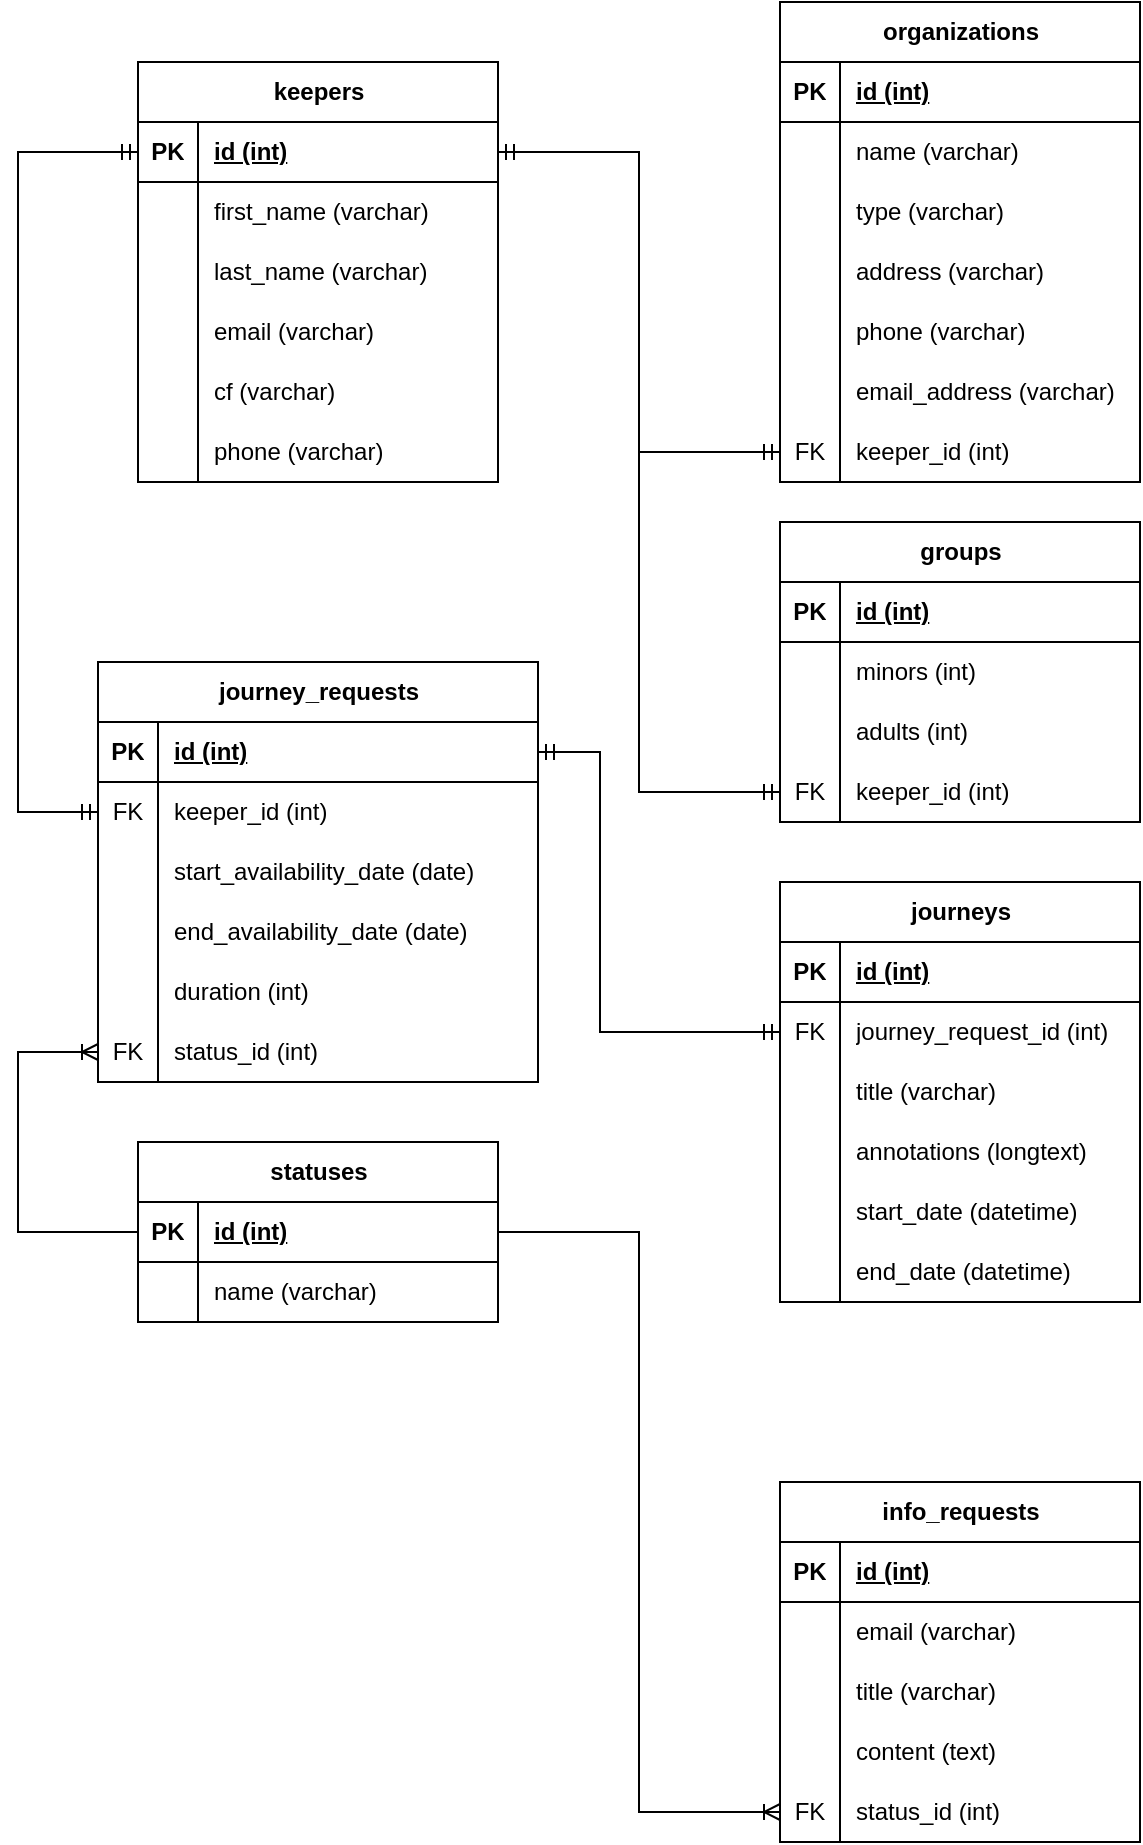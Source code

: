 <mxfile version="24.9.1">
  <diagram name="Pagina-1" id="anJQ42ZTelaU0ZIVq22s">
    <mxGraphModel dx="1227" dy="628" grid="1" gridSize="10" guides="1" tooltips="1" connect="1" arrows="1" fold="1" page="1" pageScale="1" pageWidth="827" pageHeight="1169" math="0" shadow="0">
      <root>
        <mxCell id="0" />
        <mxCell id="1" parent="0" />
        <mxCell id="iCZXyA4cPa9T4erVwsBg-4" value="journeys" style="shape=table;startSize=30;container=1;collapsible=1;childLayout=tableLayout;fixedRows=1;rowLines=0;fontStyle=1;align=center;resizeLast=1;html=1;" parent="1" vertex="1">
          <mxGeometry x="550" y="450" width="180" height="210" as="geometry" />
        </mxCell>
        <mxCell id="iCZXyA4cPa9T4erVwsBg-5" value="" style="shape=tableRow;horizontal=0;startSize=0;swimlaneHead=0;swimlaneBody=0;fillColor=none;collapsible=0;dropTarget=0;points=[[0,0.5],[1,0.5]];portConstraint=eastwest;top=0;left=0;right=0;bottom=1;" parent="iCZXyA4cPa9T4erVwsBg-4" vertex="1">
          <mxGeometry y="30" width="180" height="30" as="geometry" />
        </mxCell>
        <mxCell id="iCZXyA4cPa9T4erVwsBg-6" value="PK" style="shape=partialRectangle;connectable=0;fillColor=none;top=0;left=0;bottom=0;right=0;fontStyle=1;overflow=hidden;whiteSpace=wrap;html=1;" parent="iCZXyA4cPa9T4erVwsBg-5" vertex="1">
          <mxGeometry width="30" height="30" as="geometry">
            <mxRectangle width="30" height="30" as="alternateBounds" />
          </mxGeometry>
        </mxCell>
        <mxCell id="iCZXyA4cPa9T4erVwsBg-7" value="id (int)" style="shape=partialRectangle;connectable=0;fillColor=none;top=0;left=0;bottom=0;right=0;align=left;spacingLeft=6;fontStyle=5;overflow=hidden;whiteSpace=wrap;html=1;" parent="iCZXyA4cPa9T4erVwsBg-5" vertex="1">
          <mxGeometry x="30" width="150" height="30" as="geometry">
            <mxRectangle width="150" height="30" as="alternateBounds" />
          </mxGeometry>
        </mxCell>
        <mxCell id="iCZXyA4cPa9T4erVwsBg-110" style="shape=tableRow;horizontal=0;startSize=0;swimlaneHead=0;swimlaneBody=0;fillColor=none;collapsible=0;dropTarget=0;points=[[0,0.5],[1,0.5]];portConstraint=eastwest;top=0;left=0;right=0;bottom=0;" parent="iCZXyA4cPa9T4erVwsBg-4" vertex="1">
          <mxGeometry y="60" width="180" height="30" as="geometry" />
        </mxCell>
        <mxCell id="iCZXyA4cPa9T4erVwsBg-111" value="FK" style="shape=partialRectangle;connectable=0;fillColor=none;top=0;left=0;bottom=0;right=0;editable=1;overflow=hidden;whiteSpace=wrap;html=1;" parent="iCZXyA4cPa9T4erVwsBg-110" vertex="1">
          <mxGeometry width="30" height="30" as="geometry">
            <mxRectangle width="30" height="30" as="alternateBounds" />
          </mxGeometry>
        </mxCell>
        <mxCell id="iCZXyA4cPa9T4erVwsBg-112" value="journey_request_id (int)" style="shape=partialRectangle;connectable=0;fillColor=none;top=0;left=0;bottom=0;right=0;align=left;spacingLeft=6;overflow=hidden;whiteSpace=wrap;html=1;" parent="iCZXyA4cPa9T4erVwsBg-110" vertex="1">
          <mxGeometry x="30" width="150" height="30" as="geometry">
            <mxRectangle width="150" height="30" as="alternateBounds" />
          </mxGeometry>
        </mxCell>
        <mxCell id="iCZXyA4cPa9T4erVwsBg-11" value="" style="shape=tableRow;horizontal=0;startSize=0;swimlaneHead=0;swimlaneBody=0;fillColor=none;collapsible=0;dropTarget=0;points=[[0,0.5],[1,0.5]];portConstraint=eastwest;top=0;left=0;right=0;bottom=0;" parent="iCZXyA4cPa9T4erVwsBg-4" vertex="1">
          <mxGeometry y="90" width="180" height="30" as="geometry" />
        </mxCell>
        <mxCell id="iCZXyA4cPa9T4erVwsBg-12" value="" style="shape=partialRectangle;connectable=0;fillColor=none;top=0;left=0;bottom=0;right=0;editable=1;overflow=hidden;whiteSpace=wrap;html=1;" parent="iCZXyA4cPa9T4erVwsBg-11" vertex="1">
          <mxGeometry width="30" height="30" as="geometry">
            <mxRectangle width="30" height="30" as="alternateBounds" />
          </mxGeometry>
        </mxCell>
        <mxCell id="iCZXyA4cPa9T4erVwsBg-13" value="title (varchar)" style="shape=partialRectangle;connectable=0;fillColor=none;top=0;left=0;bottom=0;right=0;align=left;spacingLeft=6;overflow=hidden;whiteSpace=wrap;html=1;" parent="iCZXyA4cPa9T4erVwsBg-11" vertex="1">
          <mxGeometry x="30" width="150" height="30" as="geometry">
            <mxRectangle width="150" height="30" as="alternateBounds" />
          </mxGeometry>
        </mxCell>
        <mxCell id="iCZXyA4cPa9T4erVwsBg-14" value="" style="shape=tableRow;horizontal=0;startSize=0;swimlaneHead=0;swimlaneBody=0;fillColor=none;collapsible=0;dropTarget=0;points=[[0,0.5],[1,0.5]];portConstraint=eastwest;top=0;left=0;right=0;bottom=0;" parent="iCZXyA4cPa9T4erVwsBg-4" vertex="1">
          <mxGeometry y="120" width="180" height="30" as="geometry" />
        </mxCell>
        <mxCell id="iCZXyA4cPa9T4erVwsBg-15" value="" style="shape=partialRectangle;connectable=0;fillColor=none;top=0;left=0;bottom=0;right=0;editable=1;overflow=hidden;whiteSpace=wrap;html=1;" parent="iCZXyA4cPa9T4erVwsBg-14" vertex="1">
          <mxGeometry width="30" height="30" as="geometry">
            <mxRectangle width="30" height="30" as="alternateBounds" />
          </mxGeometry>
        </mxCell>
        <mxCell id="iCZXyA4cPa9T4erVwsBg-16" value="annotations (longtext)" style="shape=partialRectangle;connectable=0;fillColor=none;top=0;left=0;bottom=0;right=0;align=left;spacingLeft=6;overflow=hidden;whiteSpace=wrap;html=1;" parent="iCZXyA4cPa9T4erVwsBg-14" vertex="1">
          <mxGeometry x="30" width="150" height="30" as="geometry">
            <mxRectangle width="150" height="30" as="alternateBounds" />
          </mxGeometry>
        </mxCell>
        <mxCell id="iCZXyA4cPa9T4erVwsBg-63" style="shape=tableRow;horizontal=0;startSize=0;swimlaneHead=0;swimlaneBody=0;fillColor=none;collapsible=0;dropTarget=0;points=[[0,0.5],[1,0.5]];portConstraint=eastwest;top=0;left=0;right=0;bottom=0;" parent="iCZXyA4cPa9T4erVwsBg-4" vertex="1">
          <mxGeometry y="150" width="180" height="30" as="geometry" />
        </mxCell>
        <mxCell id="iCZXyA4cPa9T4erVwsBg-64" style="shape=partialRectangle;connectable=0;fillColor=none;top=0;left=0;bottom=0;right=0;editable=1;overflow=hidden;whiteSpace=wrap;html=1;" parent="iCZXyA4cPa9T4erVwsBg-63" vertex="1">
          <mxGeometry width="30" height="30" as="geometry">
            <mxRectangle width="30" height="30" as="alternateBounds" />
          </mxGeometry>
        </mxCell>
        <mxCell id="iCZXyA4cPa9T4erVwsBg-65" value="start_date (datetime)" style="shape=partialRectangle;connectable=0;fillColor=none;top=0;left=0;bottom=0;right=0;align=left;spacingLeft=6;overflow=hidden;whiteSpace=wrap;html=1;" parent="iCZXyA4cPa9T4erVwsBg-63" vertex="1">
          <mxGeometry x="30" width="150" height="30" as="geometry">
            <mxRectangle width="150" height="30" as="alternateBounds" />
          </mxGeometry>
        </mxCell>
        <mxCell id="iCZXyA4cPa9T4erVwsBg-66" style="shape=tableRow;horizontal=0;startSize=0;swimlaneHead=0;swimlaneBody=0;fillColor=none;collapsible=0;dropTarget=0;points=[[0,0.5],[1,0.5]];portConstraint=eastwest;top=0;left=0;right=0;bottom=0;" parent="iCZXyA4cPa9T4erVwsBg-4" vertex="1">
          <mxGeometry y="180" width="180" height="30" as="geometry" />
        </mxCell>
        <mxCell id="iCZXyA4cPa9T4erVwsBg-67" style="shape=partialRectangle;connectable=0;fillColor=none;top=0;left=0;bottom=0;right=0;editable=1;overflow=hidden;whiteSpace=wrap;html=1;" parent="iCZXyA4cPa9T4erVwsBg-66" vertex="1">
          <mxGeometry width="30" height="30" as="geometry">
            <mxRectangle width="30" height="30" as="alternateBounds" />
          </mxGeometry>
        </mxCell>
        <mxCell id="iCZXyA4cPa9T4erVwsBg-68" value="end_date (datetime)" style="shape=partialRectangle;connectable=0;fillColor=none;top=0;left=0;bottom=0;right=0;align=left;spacingLeft=6;overflow=hidden;whiteSpace=wrap;html=1;" parent="iCZXyA4cPa9T4erVwsBg-66" vertex="1">
          <mxGeometry x="30" width="150" height="30" as="geometry">
            <mxRectangle width="150" height="30" as="alternateBounds" />
          </mxGeometry>
        </mxCell>
        <mxCell id="iCZXyA4cPa9T4erVwsBg-30" value="organizations" style="shape=table;startSize=30;container=1;collapsible=1;childLayout=tableLayout;fixedRows=1;rowLines=0;fontStyle=1;align=center;resizeLast=1;html=1;" parent="1" vertex="1">
          <mxGeometry x="550" y="10" width="180" height="240" as="geometry" />
        </mxCell>
        <mxCell id="iCZXyA4cPa9T4erVwsBg-31" value="" style="shape=tableRow;horizontal=0;startSize=0;swimlaneHead=0;swimlaneBody=0;fillColor=none;collapsible=0;dropTarget=0;points=[[0,0.5],[1,0.5]];portConstraint=eastwest;top=0;left=0;right=0;bottom=1;" parent="iCZXyA4cPa9T4erVwsBg-30" vertex="1">
          <mxGeometry y="30" width="180" height="30" as="geometry" />
        </mxCell>
        <mxCell id="iCZXyA4cPa9T4erVwsBg-32" value="PK" style="shape=partialRectangle;connectable=0;fillColor=none;top=0;left=0;bottom=0;right=0;fontStyle=1;overflow=hidden;whiteSpace=wrap;html=1;" parent="iCZXyA4cPa9T4erVwsBg-31" vertex="1">
          <mxGeometry width="30" height="30" as="geometry">
            <mxRectangle width="30" height="30" as="alternateBounds" />
          </mxGeometry>
        </mxCell>
        <mxCell id="iCZXyA4cPa9T4erVwsBg-33" value="id (int)" style="shape=partialRectangle;connectable=0;fillColor=none;top=0;left=0;bottom=0;right=0;align=left;spacingLeft=6;fontStyle=5;overflow=hidden;whiteSpace=wrap;html=1;" parent="iCZXyA4cPa9T4erVwsBg-31" vertex="1">
          <mxGeometry x="30" width="150" height="30" as="geometry">
            <mxRectangle width="150" height="30" as="alternateBounds" />
          </mxGeometry>
        </mxCell>
        <mxCell id="iCZXyA4cPa9T4erVwsBg-34" value="" style="shape=tableRow;horizontal=0;startSize=0;swimlaneHead=0;swimlaneBody=0;fillColor=none;collapsible=0;dropTarget=0;points=[[0,0.5],[1,0.5]];portConstraint=eastwest;top=0;left=0;right=0;bottom=0;" parent="iCZXyA4cPa9T4erVwsBg-30" vertex="1">
          <mxGeometry y="60" width="180" height="30" as="geometry" />
        </mxCell>
        <mxCell id="iCZXyA4cPa9T4erVwsBg-35" value="" style="shape=partialRectangle;connectable=0;fillColor=none;top=0;left=0;bottom=0;right=0;editable=1;overflow=hidden;whiteSpace=wrap;html=1;" parent="iCZXyA4cPa9T4erVwsBg-34" vertex="1">
          <mxGeometry width="30" height="30" as="geometry">
            <mxRectangle width="30" height="30" as="alternateBounds" />
          </mxGeometry>
        </mxCell>
        <mxCell id="iCZXyA4cPa9T4erVwsBg-36" value="name (varchar)" style="shape=partialRectangle;connectable=0;fillColor=none;top=0;left=0;bottom=0;right=0;align=left;spacingLeft=6;overflow=hidden;whiteSpace=wrap;html=1;" parent="iCZXyA4cPa9T4erVwsBg-34" vertex="1">
          <mxGeometry x="30" width="150" height="30" as="geometry">
            <mxRectangle width="150" height="30" as="alternateBounds" />
          </mxGeometry>
        </mxCell>
        <mxCell id="iCZXyA4cPa9T4erVwsBg-37" value="" style="shape=tableRow;horizontal=0;startSize=0;swimlaneHead=0;swimlaneBody=0;fillColor=none;collapsible=0;dropTarget=0;points=[[0,0.5],[1,0.5]];portConstraint=eastwest;top=0;left=0;right=0;bottom=0;" parent="iCZXyA4cPa9T4erVwsBg-30" vertex="1">
          <mxGeometry y="90" width="180" height="30" as="geometry" />
        </mxCell>
        <mxCell id="iCZXyA4cPa9T4erVwsBg-38" value="" style="shape=partialRectangle;connectable=0;fillColor=none;top=0;left=0;bottom=0;right=0;editable=1;overflow=hidden;whiteSpace=wrap;html=1;" parent="iCZXyA4cPa9T4erVwsBg-37" vertex="1">
          <mxGeometry width="30" height="30" as="geometry">
            <mxRectangle width="30" height="30" as="alternateBounds" />
          </mxGeometry>
        </mxCell>
        <mxCell id="iCZXyA4cPa9T4erVwsBg-39" value="type (varchar)" style="shape=partialRectangle;connectable=0;fillColor=none;top=0;left=0;bottom=0;right=0;align=left;spacingLeft=6;overflow=hidden;whiteSpace=wrap;html=1;" parent="iCZXyA4cPa9T4erVwsBg-37" vertex="1">
          <mxGeometry x="30" width="150" height="30" as="geometry">
            <mxRectangle width="150" height="30" as="alternateBounds" />
          </mxGeometry>
        </mxCell>
        <mxCell id="iCZXyA4cPa9T4erVwsBg-40" value="" style="shape=tableRow;horizontal=0;startSize=0;swimlaneHead=0;swimlaneBody=0;fillColor=none;collapsible=0;dropTarget=0;points=[[0,0.5],[1,0.5]];portConstraint=eastwest;top=0;left=0;right=0;bottom=0;" parent="iCZXyA4cPa9T4erVwsBg-30" vertex="1">
          <mxGeometry y="120" width="180" height="30" as="geometry" />
        </mxCell>
        <mxCell id="iCZXyA4cPa9T4erVwsBg-41" value="" style="shape=partialRectangle;connectable=0;fillColor=none;top=0;left=0;bottom=0;right=0;editable=1;overflow=hidden;whiteSpace=wrap;html=1;" parent="iCZXyA4cPa9T4erVwsBg-40" vertex="1">
          <mxGeometry width="30" height="30" as="geometry">
            <mxRectangle width="30" height="30" as="alternateBounds" />
          </mxGeometry>
        </mxCell>
        <mxCell id="iCZXyA4cPa9T4erVwsBg-42" value="address (varchar)" style="shape=partialRectangle;connectable=0;fillColor=none;top=0;left=0;bottom=0;right=0;align=left;spacingLeft=6;overflow=hidden;whiteSpace=wrap;html=1;" parent="iCZXyA4cPa9T4erVwsBg-40" vertex="1">
          <mxGeometry x="30" width="150" height="30" as="geometry">
            <mxRectangle width="150" height="30" as="alternateBounds" />
          </mxGeometry>
        </mxCell>
        <mxCell id="iCZXyA4cPa9T4erVwsBg-72" style="shape=tableRow;horizontal=0;startSize=0;swimlaneHead=0;swimlaneBody=0;fillColor=none;collapsible=0;dropTarget=0;points=[[0,0.5],[1,0.5]];portConstraint=eastwest;top=0;left=0;right=0;bottom=0;" parent="iCZXyA4cPa9T4erVwsBg-30" vertex="1">
          <mxGeometry y="150" width="180" height="30" as="geometry" />
        </mxCell>
        <mxCell id="iCZXyA4cPa9T4erVwsBg-73" style="shape=partialRectangle;connectable=0;fillColor=none;top=0;left=0;bottom=0;right=0;editable=1;overflow=hidden;whiteSpace=wrap;html=1;" parent="iCZXyA4cPa9T4erVwsBg-72" vertex="1">
          <mxGeometry width="30" height="30" as="geometry">
            <mxRectangle width="30" height="30" as="alternateBounds" />
          </mxGeometry>
        </mxCell>
        <mxCell id="iCZXyA4cPa9T4erVwsBg-74" value="phone (varchar)" style="shape=partialRectangle;connectable=0;fillColor=none;top=0;left=0;bottom=0;right=0;align=left;spacingLeft=6;overflow=hidden;whiteSpace=wrap;html=1;" parent="iCZXyA4cPa9T4erVwsBg-72" vertex="1">
          <mxGeometry x="30" width="150" height="30" as="geometry">
            <mxRectangle width="150" height="30" as="alternateBounds" />
          </mxGeometry>
        </mxCell>
        <mxCell id="iCZXyA4cPa9T4erVwsBg-75" style="shape=tableRow;horizontal=0;startSize=0;swimlaneHead=0;swimlaneBody=0;fillColor=none;collapsible=0;dropTarget=0;points=[[0,0.5],[1,0.5]];portConstraint=eastwest;top=0;left=0;right=0;bottom=0;" parent="iCZXyA4cPa9T4erVwsBg-30" vertex="1">
          <mxGeometry y="180" width="180" height="30" as="geometry" />
        </mxCell>
        <mxCell id="iCZXyA4cPa9T4erVwsBg-76" style="shape=partialRectangle;connectable=0;fillColor=none;top=0;left=0;bottom=0;right=0;editable=1;overflow=hidden;whiteSpace=wrap;html=1;" parent="iCZXyA4cPa9T4erVwsBg-75" vertex="1">
          <mxGeometry width="30" height="30" as="geometry">
            <mxRectangle width="30" height="30" as="alternateBounds" />
          </mxGeometry>
        </mxCell>
        <mxCell id="iCZXyA4cPa9T4erVwsBg-77" value="email_address (varchar)" style="shape=partialRectangle;connectable=0;fillColor=none;top=0;left=0;bottom=0;right=0;align=left;spacingLeft=6;overflow=hidden;whiteSpace=wrap;html=1;" parent="iCZXyA4cPa9T4erVwsBg-75" vertex="1">
          <mxGeometry x="30" width="150" height="30" as="geometry">
            <mxRectangle width="150" height="30" as="alternateBounds" />
          </mxGeometry>
        </mxCell>
        <mxCell id="ffUjf6gdVaWRg11t34HR-8" style="shape=tableRow;horizontal=0;startSize=0;swimlaneHead=0;swimlaneBody=0;fillColor=none;collapsible=0;dropTarget=0;points=[[0,0.5],[1,0.5]];portConstraint=eastwest;top=0;left=0;right=0;bottom=0;" parent="iCZXyA4cPa9T4erVwsBg-30" vertex="1">
          <mxGeometry y="210" width="180" height="30" as="geometry" />
        </mxCell>
        <mxCell id="ffUjf6gdVaWRg11t34HR-9" value="FK" style="shape=partialRectangle;connectable=0;fillColor=none;top=0;left=0;bottom=0;right=0;editable=1;overflow=hidden;whiteSpace=wrap;html=1;" parent="ffUjf6gdVaWRg11t34HR-8" vertex="1">
          <mxGeometry width="30" height="30" as="geometry">
            <mxRectangle width="30" height="30" as="alternateBounds" />
          </mxGeometry>
        </mxCell>
        <mxCell id="ffUjf6gdVaWRg11t34HR-10" value="keeper_id (int)" style="shape=partialRectangle;connectable=0;fillColor=none;top=0;left=0;bottom=0;right=0;align=left;spacingLeft=6;overflow=hidden;whiteSpace=wrap;html=1;" parent="ffUjf6gdVaWRg11t34HR-8" vertex="1">
          <mxGeometry x="30" width="150" height="30" as="geometry">
            <mxRectangle width="150" height="30" as="alternateBounds" />
          </mxGeometry>
        </mxCell>
        <mxCell id="iCZXyA4cPa9T4erVwsBg-43" value="info_requests" style="shape=table;startSize=30;container=1;collapsible=1;childLayout=tableLayout;fixedRows=1;rowLines=0;fontStyle=1;align=center;resizeLast=1;html=1;" parent="1" vertex="1">
          <mxGeometry x="550" y="750" width="180" height="180" as="geometry" />
        </mxCell>
        <mxCell id="iCZXyA4cPa9T4erVwsBg-44" value="" style="shape=tableRow;horizontal=0;startSize=0;swimlaneHead=0;swimlaneBody=0;fillColor=none;collapsible=0;dropTarget=0;points=[[0,0.5],[1,0.5]];portConstraint=eastwest;top=0;left=0;right=0;bottom=1;" parent="iCZXyA4cPa9T4erVwsBg-43" vertex="1">
          <mxGeometry y="30" width="180" height="30" as="geometry" />
        </mxCell>
        <mxCell id="iCZXyA4cPa9T4erVwsBg-45" value="PK" style="shape=partialRectangle;connectable=0;fillColor=none;top=0;left=0;bottom=0;right=0;fontStyle=1;overflow=hidden;whiteSpace=wrap;html=1;" parent="iCZXyA4cPa9T4erVwsBg-44" vertex="1">
          <mxGeometry width="30" height="30" as="geometry">
            <mxRectangle width="30" height="30" as="alternateBounds" />
          </mxGeometry>
        </mxCell>
        <mxCell id="iCZXyA4cPa9T4erVwsBg-46" value="id (int)" style="shape=partialRectangle;connectable=0;fillColor=none;top=0;left=0;bottom=0;right=0;align=left;spacingLeft=6;fontStyle=5;overflow=hidden;whiteSpace=wrap;html=1;" parent="iCZXyA4cPa9T4erVwsBg-44" vertex="1">
          <mxGeometry x="30" width="150" height="30" as="geometry">
            <mxRectangle width="150" height="30" as="alternateBounds" />
          </mxGeometry>
        </mxCell>
        <mxCell id="oNOsJn4zuEQ6N86Thhve-1" style="shape=tableRow;horizontal=0;startSize=0;swimlaneHead=0;swimlaneBody=0;fillColor=none;collapsible=0;dropTarget=0;points=[[0,0.5],[1,0.5]];portConstraint=eastwest;top=0;left=0;right=0;bottom=0;" parent="iCZXyA4cPa9T4erVwsBg-43" vertex="1">
          <mxGeometry y="60" width="180" height="30" as="geometry" />
        </mxCell>
        <mxCell id="oNOsJn4zuEQ6N86Thhve-2" style="shape=partialRectangle;connectable=0;fillColor=none;top=0;left=0;bottom=0;right=0;editable=1;overflow=hidden;whiteSpace=wrap;html=1;" parent="oNOsJn4zuEQ6N86Thhve-1" vertex="1">
          <mxGeometry width="30" height="30" as="geometry">
            <mxRectangle width="30" height="30" as="alternateBounds" />
          </mxGeometry>
        </mxCell>
        <mxCell id="oNOsJn4zuEQ6N86Thhve-3" value="email (varchar)" style="shape=partialRectangle;connectable=0;fillColor=none;top=0;left=0;bottom=0;right=0;align=left;spacingLeft=6;overflow=hidden;whiteSpace=wrap;html=1;" parent="oNOsJn4zuEQ6N86Thhve-1" vertex="1">
          <mxGeometry x="30" width="150" height="30" as="geometry">
            <mxRectangle width="150" height="30" as="alternateBounds" />
          </mxGeometry>
        </mxCell>
        <mxCell id="iCZXyA4cPa9T4erVwsBg-50" value="" style="shape=tableRow;horizontal=0;startSize=0;swimlaneHead=0;swimlaneBody=0;fillColor=none;collapsible=0;dropTarget=0;points=[[0,0.5],[1,0.5]];portConstraint=eastwest;top=0;left=0;right=0;bottom=0;" parent="iCZXyA4cPa9T4erVwsBg-43" vertex="1">
          <mxGeometry y="90" width="180" height="30" as="geometry" />
        </mxCell>
        <mxCell id="iCZXyA4cPa9T4erVwsBg-51" value="" style="shape=partialRectangle;connectable=0;fillColor=none;top=0;left=0;bottom=0;right=0;editable=1;overflow=hidden;whiteSpace=wrap;html=1;" parent="iCZXyA4cPa9T4erVwsBg-50" vertex="1">
          <mxGeometry width="30" height="30" as="geometry">
            <mxRectangle width="30" height="30" as="alternateBounds" />
          </mxGeometry>
        </mxCell>
        <mxCell id="iCZXyA4cPa9T4erVwsBg-52" value="title (varchar)" style="shape=partialRectangle;connectable=0;fillColor=none;top=0;left=0;bottom=0;right=0;align=left;spacingLeft=6;overflow=hidden;whiteSpace=wrap;html=1;" parent="iCZXyA4cPa9T4erVwsBg-50" vertex="1">
          <mxGeometry x="30" width="150" height="30" as="geometry">
            <mxRectangle width="150" height="30" as="alternateBounds" />
          </mxGeometry>
        </mxCell>
        <mxCell id="iCZXyA4cPa9T4erVwsBg-53" value="" style="shape=tableRow;horizontal=0;startSize=0;swimlaneHead=0;swimlaneBody=0;fillColor=none;collapsible=0;dropTarget=0;points=[[0,0.5],[1,0.5]];portConstraint=eastwest;top=0;left=0;right=0;bottom=0;" parent="iCZXyA4cPa9T4erVwsBg-43" vertex="1">
          <mxGeometry y="120" width="180" height="30" as="geometry" />
        </mxCell>
        <mxCell id="iCZXyA4cPa9T4erVwsBg-54" value="" style="shape=partialRectangle;connectable=0;fillColor=none;top=0;left=0;bottom=0;right=0;editable=1;overflow=hidden;whiteSpace=wrap;html=1;" parent="iCZXyA4cPa9T4erVwsBg-53" vertex="1">
          <mxGeometry width="30" height="30" as="geometry">
            <mxRectangle width="30" height="30" as="alternateBounds" />
          </mxGeometry>
        </mxCell>
        <mxCell id="iCZXyA4cPa9T4erVwsBg-55" value="content (text)" style="shape=partialRectangle;connectable=0;fillColor=none;top=0;left=0;bottom=0;right=0;align=left;spacingLeft=6;overflow=hidden;whiteSpace=wrap;html=1;" parent="iCZXyA4cPa9T4erVwsBg-53" vertex="1">
          <mxGeometry x="30" width="150" height="30" as="geometry">
            <mxRectangle width="150" height="30" as="alternateBounds" />
          </mxGeometry>
        </mxCell>
        <mxCell id="iCZXyA4cPa9T4erVwsBg-119" style="shape=tableRow;horizontal=0;startSize=0;swimlaneHead=0;swimlaneBody=0;fillColor=none;collapsible=0;dropTarget=0;points=[[0,0.5],[1,0.5]];portConstraint=eastwest;top=0;left=0;right=0;bottom=0;" parent="iCZXyA4cPa9T4erVwsBg-43" vertex="1">
          <mxGeometry y="150" width="180" height="30" as="geometry" />
        </mxCell>
        <mxCell id="iCZXyA4cPa9T4erVwsBg-120" value="FK" style="shape=partialRectangle;connectable=0;fillColor=none;top=0;left=0;bottom=0;right=0;editable=1;overflow=hidden;whiteSpace=wrap;html=1;" parent="iCZXyA4cPa9T4erVwsBg-119" vertex="1">
          <mxGeometry width="30" height="30" as="geometry">
            <mxRectangle width="30" height="30" as="alternateBounds" />
          </mxGeometry>
        </mxCell>
        <mxCell id="iCZXyA4cPa9T4erVwsBg-121" value="status_id (int)" style="shape=partialRectangle;connectable=0;fillColor=none;top=0;left=0;bottom=0;right=0;align=left;spacingLeft=6;overflow=hidden;whiteSpace=wrap;html=1;" parent="iCZXyA4cPa9T4erVwsBg-119" vertex="1">
          <mxGeometry x="30" width="150" height="30" as="geometry">
            <mxRectangle width="150" height="30" as="alternateBounds" />
          </mxGeometry>
        </mxCell>
        <mxCell id="iCZXyA4cPa9T4erVwsBg-17" value="keepers" style="shape=table;startSize=30;container=1;collapsible=1;childLayout=tableLayout;fixedRows=1;rowLines=0;fontStyle=1;align=center;resizeLast=1;html=1;" parent="1" vertex="1">
          <mxGeometry x="229" y="40" width="180" height="210" as="geometry" />
        </mxCell>
        <mxCell id="iCZXyA4cPa9T4erVwsBg-18" value="" style="shape=tableRow;horizontal=0;startSize=0;swimlaneHead=0;swimlaneBody=0;fillColor=none;collapsible=0;dropTarget=0;points=[[0,0.5],[1,0.5]];portConstraint=eastwest;top=0;left=0;right=0;bottom=1;" parent="iCZXyA4cPa9T4erVwsBg-17" vertex="1">
          <mxGeometry y="30" width="180" height="30" as="geometry" />
        </mxCell>
        <mxCell id="iCZXyA4cPa9T4erVwsBg-19" value="PK" style="shape=partialRectangle;connectable=0;fillColor=none;top=0;left=0;bottom=0;right=0;fontStyle=1;overflow=hidden;whiteSpace=wrap;html=1;" parent="iCZXyA4cPa9T4erVwsBg-18" vertex="1">
          <mxGeometry width="30" height="30" as="geometry">
            <mxRectangle width="30" height="30" as="alternateBounds" />
          </mxGeometry>
        </mxCell>
        <mxCell id="iCZXyA4cPa9T4erVwsBg-20" value="id (int)" style="shape=partialRectangle;connectable=0;fillColor=none;top=0;left=0;bottom=0;right=0;align=left;spacingLeft=6;fontStyle=5;overflow=hidden;whiteSpace=wrap;html=1;" parent="iCZXyA4cPa9T4erVwsBg-18" vertex="1">
          <mxGeometry x="30" width="150" height="30" as="geometry">
            <mxRectangle width="150" height="30" as="alternateBounds" />
          </mxGeometry>
        </mxCell>
        <mxCell id="iCZXyA4cPa9T4erVwsBg-24" value="" style="shape=tableRow;horizontal=0;startSize=0;swimlaneHead=0;swimlaneBody=0;fillColor=none;collapsible=0;dropTarget=0;points=[[0,0.5],[1,0.5]];portConstraint=eastwest;top=0;left=0;right=0;bottom=0;" parent="iCZXyA4cPa9T4erVwsBg-17" vertex="1">
          <mxGeometry y="60" width="180" height="30" as="geometry" />
        </mxCell>
        <mxCell id="iCZXyA4cPa9T4erVwsBg-25" value="" style="shape=partialRectangle;connectable=0;fillColor=none;top=0;left=0;bottom=0;right=0;editable=1;overflow=hidden;whiteSpace=wrap;html=1;" parent="iCZXyA4cPa9T4erVwsBg-24" vertex="1">
          <mxGeometry width="30" height="30" as="geometry">
            <mxRectangle width="30" height="30" as="alternateBounds" />
          </mxGeometry>
        </mxCell>
        <mxCell id="iCZXyA4cPa9T4erVwsBg-26" value="first_name (varchar)" style="shape=partialRectangle;connectable=0;fillColor=none;top=0;left=0;bottom=0;right=0;align=left;spacingLeft=6;overflow=hidden;whiteSpace=wrap;html=1;" parent="iCZXyA4cPa9T4erVwsBg-24" vertex="1">
          <mxGeometry x="30" width="150" height="30" as="geometry">
            <mxRectangle width="150" height="30" as="alternateBounds" />
          </mxGeometry>
        </mxCell>
        <mxCell id="iCZXyA4cPa9T4erVwsBg-27" value="" style="shape=tableRow;horizontal=0;startSize=0;swimlaneHead=0;swimlaneBody=0;fillColor=none;collapsible=0;dropTarget=0;points=[[0,0.5],[1,0.5]];portConstraint=eastwest;top=0;left=0;right=0;bottom=0;" parent="iCZXyA4cPa9T4erVwsBg-17" vertex="1">
          <mxGeometry y="90" width="180" height="30" as="geometry" />
        </mxCell>
        <mxCell id="iCZXyA4cPa9T4erVwsBg-28" value="" style="shape=partialRectangle;connectable=0;fillColor=none;top=0;left=0;bottom=0;right=0;editable=1;overflow=hidden;whiteSpace=wrap;html=1;" parent="iCZXyA4cPa9T4erVwsBg-27" vertex="1">
          <mxGeometry width="30" height="30" as="geometry">
            <mxRectangle width="30" height="30" as="alternateBounds" />
          </mxGeometry>
        </mxCell>
        <mxCell id="iCZXyA4cPa9T4erVwsBg-29" value="last_name (varchar)" style="shape=partialRectangle;connectable=0;fillColor=none;top=0;left=0;bottom=0;right=0;align=left;spacingLeft=6;overflow=hidden;whiteSpace=wrap;html=1;" parent="iCZXyA4cPa9T4erVwsBg-27" vertex="1">
          <mxGeometry x="30" width="150" height="30" as="geometry">
            <mxRectangle width="150" height="30" as="alternateBounds" />
          </mxGeometry>
        </mxCell>
        <mxCell id="iCZXyA4cPa9T4erVwsBg-21" value="" style="shape=tableRow;horizontal=0;startSize=0;swimlaneHead=0;swimlaneBody=0;fillColor=none;collapsible=0;dropTarget=0;points=[[0,0.5],[1,0.5]];portConstraint=eastwest;top=0;left=0;right=0;bottom=0;" parent="iCZXyA4cPa9T4erVwsBg-17" vertex="1">
          <mxGeometry y="120" width="180" height="30" as="geometry" />
        </mxCell>
        <mxCell id="iCZXyA4cPa9T4erVwsBg-22" value="" style="shape=partialRectangle;connectable=0;fillColor=none;top=0;left=0;bottom=0;right=0;editable=1;overflow=hidden;whiteSpace=wrap;html=1;" parent="iCZXyA4cPa9T4erVwsBg-21" vertex="1">
          <mxGeometry width="30" height="30" as="geometry">
            <mxRectangle width="30" height="30" as="alternateBounds" />
          </mxGeometry>
        </mxCell>
        <mxCell id="iCZXyA4cPa9T4erVwsBg-23" value="email (varchar)" style="shape=partialRectangle;connectable=0;fillColor=none;top=0;left=0;bottom=0;right=0;align=left;spacingLeft=6;overflow=hidden;whiteSpace=wrap;html=1;" parent="iCZXyA4cPa9T4erVwsBg-21" vertex="1">
          <mxGeometry x="30" width="150" height="30" as="geometry">
            <mxRectangle width="150" height="30" as="alternateBounds" />
          </mxGeometry>
        </mxCell>
        <mxCell id="iCZXyA4cPa9T4erVwsBg-59" style="shape=tableRow;horizontal=0;startSize=0;swimlaneHead=0;swimlaneBody=0;fillColor=none;collapsible=0;dropTarget=0;points=[[0,0.5],[1,0.5]];portConstraint=eastwest;top=0;left=0;right=0;bottom=0;" parent="iCZXyA4cPa9T4erVwsBg-17" vertex="1">
          <mxGeometry y="150" width="180" height="30" as="geometry" />
        </mxCell>
        <mxCell id="iCZXyA4cPa9T4erVwsBg-60" style="shape=partialRectangle;connectable=0;fillColor=none;top=0;left=0;bottom=0;right=0;editable=1;overflow=hidden;whiteSpace=wrap;html=1;" parent="iCZXyA4cPa9T4erVwsBg-59" vertex="1">
          <mxGeometry width="30" height="30" as="geometry">
            <mxRectangle width="30" height="30" as="alternateBounds" />
          </mxGeometry>
        </mxCell>
        <mxCell id="iCZXyA4cPa9T4erVwsBg-61" value="cf (varchar)" style="shape=partialRectangle;connectable=0;fillColor=none;top=0;left=0;bottom=0;right=0;align=left;spacingLeft=6;overflow=hidden;whiteSpace=wrap;html=1;" parent="iCZXyA4cPa9T4erVwsBg-59" vertex="1">
          <mxGeometry x="30" width="150" height="30" as="geometry">
            <mxRectangle width="150" height="30" as="alternateBounds" />
          </mxGeometry>
        </mxCell>
        <mxCell id="oNOsJn4zuEQ6N86Thhve-4" style="shape=tableRow;horizontal=0;startSize=0;swimlaneHead=0;swimlaneBody=0;fillColor=none;collapsible=0;dropTarget=0;points=[[0,0.5],[1,0.5]];portConstraint=eastwest;top=0;left=0;right=0;bottom=0;" parent="iCZXyA4cPa9T4erVwsBg-17" vertex="1">
          <mxGeometry y="180" width="180" height="30" as="geometry" />
        </mxCell>
        <mxCell id="oNOsJn4zuEQ6N86Thhve-5" style="shape=partialRectangle;connectable=0;fillColor=none;top=0;left=0;bottom=0;right=0;editable=1;overflow=hidden;whiteSpace=wrap;html=1;" parent="oNOsJn4zuEQ6N86Thhve-4" vertex="1">
          <mxGeometry width="30" height="30" as="geometry">
            <mxRectangle width="30" height="30" as="alternateBounds" />
          </mxGeometry>
        </mxCell>
        <mxCell id="oNOsJn4zuEQ6N86Thhve-6" value="phone (varchar)" style="shape=partialRectangle;connectable=0;fillColor=none;top=0;left=0;bottom=0;right=0;align=left;spacingLeft=6;overflow=hidden;whiteSpace=wrap;html=1;" parent="oNOsJn4zuEQ6N86Thhve-4" vertex="1">
          <mxGeometry x="30" width="150" height="30" as="geometry">
            <mxRectangle width="150" height="30" as="alternateBounds" />
          </mxGeometry>
        </mxCell>
        <mxCell id="iCZXyA4cPa9T4erVwsBg-84" value="journey_requests" style="shape=table;startSize=30;container=1;collapsible=1;childLayout=tableLayout;fixedRows=1;rowLines=0;fontStyle=1;align=center;resizeLast=1;html=1;" parent="1" vertex="1">
          <mxGeometry x="209" y="340" width="220" height="210.0" as="geometry" />
        </mxCell>
        <mxCell id="iCZXyA4cPa9T4erVwsBg-85" value="" style="shape=tableRow;horizontal=0;startSize=0;swimlaneHead=0;swimlaneBody=0;fillColor=none;collapsible=0;dropTarget=0;points=[[0,0.5],[1,0.5]];portConstraint=eastwest;top=0;left=0;right=0;bottom=1;" parent="iCZXyA4cPa9T4erVwsBg-84" vertex="1">
          <mxGeometry y="30" width="220" height="30" as="geometry" />
        </mxCell>
        <mxCell id="iCZXyA4cPa9T4erVwsBg-86" value="PK" style="shape=partialRectangle;connectable=0;fillColor=none;top=0;left=0;bottom=0;right=0;fontStyle=1;overflow=hidden;whiteSpace=wrap;html=1;" parent="iCZXyA4cPa9T4erVwsBg-85" vertex="1">
          <mxGeometry width="30" height="30" as="geometry">
            <mxRectangle width="30" height="30" as="alternateBounds" />
          </mxGeometry>
        </mxCell>
        <mxCell id="iCZXyA4cPa9T4erVwsBg-87" value="id (int)" style="shape=partialRectangle;connectable=0;fillColor=none;top=0;left=0;bottom=0;right=0;align=left;spacingLeft=6;fontStyle=5;overflow=hidden;whiteSpace=wrap;html=1;" parent="iCZXyA4cPa9T4erVwsBg-85" vertex="1">
          <mxGeometry x="30" width="190" height="30" as="geometry">
            <mxRectangle width="190" height="30" as="alternateBounds" />
          </mxGeometry>
        </mxCell>
        <mxCell id="iCZXyA4cPa9T4erVwsBg-88" value="" style="shape=tableRow;horizontal=0;startSize=0;swimlaneHead=0;swimlaneBody=0;fillColor=none;collapsible=0;dropTarget=0;points=[[0,0.5],[1,0.5]];portConstraint=eastwest;top=0;left=0;right=0;bottom=0;" parent="iCZXyA4cPa9T4erVwsBg-84" vertex="1">
          <mxGeometry y="60" width="220" height="30" as="geometry" />
        </mxCell>
        <mxCell id="iCZXyA4cPa9T4erVwsBg-89" value="FK" style="shape=partialRectangle;connectable=0;fillColor=none;top=0;left=0;bottom=0;right=0;editable=1;overflow=hidden;whiteSpace=wrap;html=1;" parent="iCZXyA4cPa9T4erVwsBg-88" vertex="1">
          <mxGeometry width="30" height="30" as="geometry">
            <mxRectangle width="30" height="30" as="alternateBounds" />
          </mxGeometry>
        </mxCell>
        <mxCell id="iCZXyA4cPa9T4erVwsBg-90" value="keeper_id (int)" style="shape=partialRectangle;connectable=0;fillColor=none;top=0;left=0;bottom=0;right=0;align=left;spacingLeft=6;overflow=hidden;whiteSpace=wrap;html=1;" parent="iCZXyA4cPa9T4erVwsBg-88" vertex="1">
          <mxGeometry x="30" width="190" height="30" as="geometry">
            <mxRectangle width="190" height="30" as="alternateBounds" />
          </mxGeometry>
        </mxCell>
        <mxCell id="iCZXyA4cPa9T4erVwsBg-91" value="" style="shape=tableRow;horizontal=0;startSize=0;swimlaneHead=0;swimlaneBody=0;fillColor=none;collapsible=0;dropTarget=0;points=[[0,0.5],[1,0.5]];portConstraint=eastwest;top=0;left=0;right=0;bottom=0;" parent="iCZXyA4cPa9T4erVwsBg-84" vertex="1">
          <mxGeometry y="90" width="220" height="30" as="geometry" />
        </mxCell>
        <mxCell id="iCZXyA4cPa9T4erVwsBg-92" value="" style="shape=partialRectangle;connectable=0;fillColor=none;top=0;left=0;bottom=0;right=0;editable=1;overflow=hidden;whiteSpace=wrap;html=1;" parent="iCZXyA4cPa9T4erVwsBg-91" vertex="1">
          <mxGeometry width="30" height="30" as="geometry">
            <mxRectangle width="30" height="30" as="alternateBounds" />
          </mxGeometry>
        </mxCell>
        <mxCell id="iCZXyA4cPa9T4erVwsBg-93" value="start_availability_date (date)" style="shape=partialRectangle;connectable=0;fillColor=none;top=0;left=0;bottom=0;right=0;align=left;spacingLeft=6;overflow=hidden;whiteSpace=wrap;html=1;" parent="iCZXyA4cPa9T4erVwsBg-91" vertex="1">
          <mxGeometry x="30" width="190" height="30" as="geometry">
            <mxRectangle width="190" height="30" as="alternateBounds" />
          </mxGeometry>
        </mxCell>
        <mxCell id="iCZXyA4cPa9T4erVwsBg-94" value="" style="shape=tableRow;horizontal=0;startSize=0;swimlaneHead=0;swimlaneBody=0;fillColor=none;collapsible=0;dropTarget=0;points=[[0,0.5],[1,0.5]];portConstraint=eastwest;top=0;left=0;right=0;bottom=0;" parent="iCZXyA4cPa9T4erVwsBg-84" vertex="1">
          <mxGeometry y="120" width="220" height="30" as="geometry" />
        </mxCell>
        <mxCell id="iCZXyA4cPa9T4erVwsBg-95" value="" style="shape=partialRectangle;connectable=0;fillColor=none;top=0;left=0;bottom=0;right=0;editable=1;overflow=hidden;whiteSpace=wrap;html=1;" parent="iCZXyA4cPa9T4erVwsBg-94" vertex="1">
          <mxGeometry width="30" height="30" as="geometry">
            <mxRectangle width="30" height="30" as="alternateBounds" />
          </mxGeometry>
        </mxCell>
        <mxCell id="iCZXyA4cPa9T4erVwsBg-96" value="end_availability_date (date)" style="shape=partialRectangle;connectable=0;fillColor=none;top=0;left=0;bottom=0;right=0;align=left;spacingLeft=6;overflow=hidden;whiteSpace=wrap;html=1;" parent="iCZXyA4cPa9T4erVwsBg-94" vertex="1">
          <mxGeometry x="30" width="190" height="30" as="geometry">
            <mxRectangle width="190" height="30" as="alternateBounds" />
          </mxGeometry>
        </mxCell>
        <mxCell id="iCZXyA4cPa9T4erVwsBg-113" style="shape=tableRow;horizontal=0;startSize=0;swimlaneHead=0;swimlaneBody=0;fillColor=none;collapsible=0;dropTarget=0;points=[[0,0.5],[1,0.5]];portConstraint=eastwest;top=0;left=0;right=0;bottom=0;" parent="iCZXyA4cPa9T4erVwsBg-84" vertex="1">
          <mxGeometry y="150" width="220" height="30" as="geometry" />
        </mxCell>
        <mxCell id="iCZXyA4cPa9T4erVwsBg-114" style="shape=partialRectangle;connectable=0;fillColor=none;top=0;left=0;bottom=0;right=0;editable=1;overflow=hidden;whiteSpace=wrap;html=1;" parent="iCZXyA4cPa9T4erVwsBg-113" vertex="1">
          <mxGeometry width="30" height="30" as="geometry">
            <mxRectangle width="30" height="30" as="alternateBounds" />
          </mxGeometry>
        </mxCell>
        <mxCell id="iCZXyA4cPa9T4erVwsBg-115" value="duration (int)" style="shape=partialRectangle;connectable=0;fillColor=none;top=0;left=0;bottom=0;right=0;align=left;spacingLeft=6;overflow=hidden;whiteSpace=wrap;html=1;" parent="iCZXyA4cPa9T4erVwsBg-113" vertex="1">
          <mxGeometry x="30" width="190" height="30" as="geometry">
            <mxRectangle width="190" height="30" as="alternateBounds" />
          </mxGeometry>
        </mxCell>
        <mxCell id="iCZXyA4cPa9T4erVwsBg-116" style="shape=tableRow;horizontal=0;startSize=0;swimlaneHead=0;swimlaneBody=0;fillColor=none;collapsible=0;dropTarget=0;points=[[0,0.5],[1,0.5]];portConstraint=eastwest;top=0;left=0;right=0;bottom=0;" parent="iCZXyA4cPa9T4erVwsBg-84" vertex="1">
          <mxGeometry y="180" width="220" height="30" as="geometry" />
        </mxCell>
        <mxCell id="iCZXyA4cPa9T4erVwsBg-117" value="FK" style="shape=partialRectangle;connectable=0;fillColor=none;top=0;left=0;bottom=0;right=0;editable=1;overflow=hidden;whiteSpace=wrap;html=1;" parent="iCZXyA4cPa9T4erVwsBg-116" vertex="1">
          <mxGeometry width="30" height="30" as="geometry">
            <mxRectangle width="30" height="30" as="alternateBounds" />
          </mxGeometry>
        </mxCell>
        <mxCell id="iCZXyA4cPa9T4erVwsBg-118" value="status_id (int)" style="shape=partialRectangle;connectable=0;fillColor=none;top=0;left=0;bottom=0;right=0;align=left;spacingLeft=6;overflow=hidden;whiteSpace=wrap;html=1;" parent="iCZXyA4cPa9T4erVwsBg-116" vertex="1">
          <mxGeometry x="30" width="190" height="30" as="geometry">
            <mxRectangle width="190" height="30" as="alternateBounds" />
          </mxGeometry>
        </mxCell>
        <mxCell id="oNOsJn4zuEQ6N86Thhve-7" value="statuses" style="shape=table;startSize=30;container=1;collapsible=1;childLayout=tableLayout;fixedRows=1;rowLines=0;fontStyle=1;align=center;resizeLast=1;html=1;" parent="1" vertex="1">
          <mxGeometry x="229" y="580" width="180" height="90" as="geometry" />
        </mxCell>
        <mxCell id="oNOsJn4zuEQ6N86Thhve-8" value="" style="shape=tableRow;horizontal=0;startSize=0;swimlaneHead=0;swimlaneBody=0;fillColor=none;collapsible=0;dropTarget=0;points=[[0,0.5],[1,0.5]];portConstraint=eastwest;top=0;left=0;right=0;bottom=1;" parent="oNOsJn4zuEQ6N86Thhve-7" vertex="1">
          <mxGeometry y="30" width="180" height="30" as="geometry" />
        </mxCell>
        <mxCell id="oNOsJn4zuEQ6N86Thhve-9" value="PK" style="shape=partialRectangle;connectable=0;fillColor=none;top=0;left=0;bottom=0;right=0;fontStyle=1;overflow=hidden;whiteSpace=wrap;html=1;" parent="oNOsJn4zuEQ6N86Thhve-8" vertex="1">
          <mxGeometry width="30" height="30" as="geometry">
            <mxRectangle width="30" height="30" as="alternateBounds" />
          </mxGeometry>
        </mxCell>
        <mxCell id="oNOsJn4zuEQ6N86Thhve-10" value="id (int)" style="shape=partialRectangle;connectable=0;fillColor=none;top=0;left=0;bottom=0;right=0;align=left;spacingLeft=6;fontStyle=5;overflow=hidden;whiteSpace=wrap;html=1;" parent="oNOsJn4zuEQ6N86Thhve-8" vertex="1">
          <mxGeometry x="30" width="150" height="30" as="geometry">
            <mxRectangle width="150" height="30" as="alternateBounds" />
          </mxGeometry>
        </mxCell>
        <mxCell id="oNOsJn4zuEQ6N86Thhve-11" value="" style="shape=tableRow;horizontal=0;startSize=0;swimlaneHead=0;swimlaneBody=0;fillColor=none;collapsible=0;dropTarget=0;points=[[0,0.5],[1,0.5]];portConstraint=eastwest;top=0;left=0;right=0;bottom=0;" parent="oNOsJn4zuEQ6N86Thhve-7" vertex="1">
          <mxGeometry y="60" width="180" height="30" as="geometry" />
        </mxCell>
        <mxCell id="oNOsJn4zuEQ6N86Thhve-12" value="" style="shape=partialRectangle;connectable=0;fillColor=none;top=0;left=0;bottom=0;right=0;editable=1;overflow=hidden;whiteSpace=wrap;html=1;" parent="oNOsJn4zuEQ6N86Thhve-11" vertex="1">
          <mxGeometry width="30" height="30" as="geometry">
            <mxRectangle width="30" height="30" as="alternateBounds" />
          </mxGeometry>
        </mxCell>
        <mxCell id="oNOsJn4zuEQ6N86Thhve-13" value="name (varchar)" style="shape=partialRectangle;connectable=0;fillColor=none;top=0;left=0;bottom=0;right=0;align=left;spacingLeft=6;overflow=hidden;whiteSpace=wrap;html=1;" parent="oNOsJn4zuEQ6N86Thhve-11" vertex="1">
          <mxGeometry x="30" width="150" height="30" as="geometry">
            <mxRectangle width="150" height="30" as="alternateBounds" />
          </mxGeometry>
        </mxCell>
        <mxCell id="oNOsJn4zuEQ6N86Thhve-23" value="" style="edgeStyle=elbowEdgeStyle;fontSize=12;html=1;endArrow=ERoneToMany;rounded=0;exitX=1;exitY=0.5;exitDx=0;exitDy=0;entryX=0;entryY=0.5;entryDx=0;entryDy=0;" parent="1" source="oNOsJn4zuEQ6N86Thhve-8" target="iCZXyA4cPa9T4erVwsBg-119" edge="1">
          <mxGeometry width="100" height="100" relative="1" as="geometry">
            <mxPoint x="819" y="270" as="sourcePoint" />
            <mxPoint x="489" y="380" as="targetPoint" />
          </mxGeometry>
        </mxCell>
        <mxCell id="oNOsJn4zuEQ6N86Thhve-24" value="" style="edgeStyle=elbowEdgeStyle;fontSize=12;html=1;endArrow=ERoneToMany;rounded=0;exitX=0;exitY=0.5;exitDx=0;exitDy=0;entryX=0;entryY=0.5;entryDx=0;entryDy=0;" parent="1" source="oNOsJn4zuEQ6N86Thhve-8" target="iCZXyA4cPa9T4erVwsBg-116" edge="1">
          <mxGeometry width="100" height="100" relative="1" as="geometry">
            <mxPoint x="389" y="275" as="sourcePoint" />
            <mxPoint x="139" y="410" as="targetPoint" />
            <Array as="points">
              <mxPoint x="169" y="410" />
            </Array>
          </mxGeometry>
        </mxCell>
        <mxCell id="oNOsJn4zuEQ6N86Thhve-25" value="" style="edgeStyle=elbowEdgeStyle;fontSize=12;html=1;endArrow=ERmandOne;startArrow=ERmandOne;rounded=0;exitX=1;exitY=0.5;exitDx=0;exitDy=0;entryX=0;entryY=0.5;entryDx=0;entryDy=0;" parent="1" source="iCZXyA4cPa9T4erVwsBg-85" target="iCZXyA4cPa9T4erVwsBg-110" edge="1">
          <mxGeometry width="100" height="100" relative="1" as="geometry">
            <mxPoint x="939" y="430" as="sourcePoint" />
            <mxPoint x="1039" y="330" as="targetPoint" />
            <Array as="points">
              <mxPoint x="460" y="450" />
            </Array>
          </mxGeometry>
        </mxCell>
        <mxCell id="oNOsJn4zuEQ6N86Thhve-39" value="groups" style="shape=table;startSize=30;container=1;collapsible=1;childLayout=tableLayout;fixedRows=1;rowLines=0;fontStyle=1;align=center;resizeLast=1;html=1;" parent="1" vertex="1">
          <mxGeometry x="550" y="270" width="180" height="150" as="geometry" />
        </mxCell>
        <mxCell id="oNOsJn4zuEQ6N86Thhve-40" value="" style="shape=tableRow;horizontal=0;startSize=0;swimlaneHead=0;swimlaneBody=0;fillColor=none;collapsible=0;dropTarget=0;points=[[0,0.5],[1,0.5]];portConstraint=eastwest;top=0;left=0;right=0;bottom=1;" parent="oNOsJn4zuEQ6N86Thhve-39" vertex="1">
          <mxGeometry y="30" width="180" height="30" as="geometry" />
        </mxCell>
        <mxCell id="oNOsJn4zuEQ6N86Thhve-41" value="PK" style="shape=partialRectangle;connectable=0;fillColor=none;top=0;left=0;bottom=0;right=0;fontStyle=1;overflow=hidden;whiteSpace=wrap;html=1;" parent="oNOsJn4zuEQ6N86Thhve-40" vertex="1">
          <mxGeometry width="30" height="30" as="geometry">
            <mxRectangle width="30" height="30" as="alternateBounds" />
          </mxGeometry>
        </mxCell>
        <mxCell id="oNOsJn4zuEQ6N86Thhve-42" value="id (int)" style="shape=partialRectangle;connectable=0;fillColor=none;top=0;left=0;bottom=0;right=0;align=left;spacingLeft=6;fontStyle=5;overflow=hidden;whiteSpace=wrap;html=1;" parent="oNOsJn4zuEQ6N86Thhve-40" vertex="1">
          <mxGeometry x="30" width="150" height="30" as="geometry">
            <mxRectangle width="150" height="30" as="alternateBounds" />
          </mxGeometry>
        </mxCell>
        <mxCell id="oNOsJn4zuEQ6N86Thhve-43" value="" style="shape=tableRow;horizontal=0;startSize=0;swimlaneHead=0;swimlaneBody=0;fillColor=none;collapsible=0;dropTarget=0;points=[[0,0.5],[1,0.5]];portConstraint=eastwest;top=0;left=0;right=0;bottom=0;" parent="oNOsJn4zuEQ6N86Thhve-39" vertex="1">
          <mxGeometry y="60" width="180" height="30" as="geometry" />
        </mxCell>
        <mxCell id="oNOsJn4zuEQ6N86Thhve-44" value="" style="shape=partialRectangle;connectable=0;fillColor=none;top=0;left=0;bottom=0;right=0;editable=1;overflow=hidden;whiteSpace=wrap;html=1;" parent="oNOsJn4zuEQ6N86Thhve-43" vertex="1">
          <mxGeometry width="30" height="30" as="geometry">
            <mxRectangle width="30" height="30" as="alternateBounds" />
          </mxGeometry>
        </mxCell>
        <mxCell id="oNOsJn4zuEQ6N86Thhve-45" value="minors (int)" style="shape=partialRectangle;connectable=0;fillColor=none;top=0;left=0;bottom=0;right=0;align=left;spacingLeft=6;overflow=hidden;whiteSpace=wrap;html=1;" parent="oNOsJn4zuEQ6N86Thhve-43" vertex="1">
          <mxGeometry x="30" width="150" height="30" as="geometry">
            <mxRectangle width="150" height="30" as="alternateBounds" />
          </mxGeometry>
        </mxCell>
        <mxCell id="oNOsJn4zuEQ6N86Thhve-46" value="" style="shape=tableRow;horizontal=0;startSize=0;swimlaneHead=0;swimlaneBody=0;fillColor=none;collapsible=0;dropTarget=0;points=[[0,0.5],[1,0.5]];portConstraint=eastwest;top=0;left=0;right=0;bottom=0;" parent="oNOsJn4zuEQ6N86Thhve-39" vertex="1">
          <mxGeometry y="90" width="180" height="30" as="geometry" />
        </mxCell>
        <mxCell id="oNOsJn4zuEQ6N86Thhve-47" value="" style="shape=partialRectangle;connectable=0;fillColor=none;top=0;left=0;bottom=0;right=0;editable=1;overflow=hidden;whiteSpace=wrap;html=1;" parent="oNOsJn4zuEQ6N86Thhve-46" vertex="1">
          <mxGeometry width="30" height="30" as="geometry">
            <mxRectangle width="30" height="30" as="alternateBounds" />
          </mxGeometry>
        </mxCell>
        <mxCell id="oNOsJn4zuEQ6N86Thhve-48" value="adults (int)" style="shape=partialRectangle;connectable=0;fillColor=none;top=0;left=0;bottom=0;right=0;align=left;spacingLeft=6;overflow=hidden;whiteSpace=wrap;html=1;" parent="oNOsJn4zuEQ6N86Thhve-46" vertex="1">
          <mxGeometry x="30" width="150" height="30" as="geometry">
            <mxRectangle width="150" height="30" as="alternateBounds" />
          </mxGeometry>
        </mxCell>
        <mxCell id="ffUjf6gdVaWRg11t34HR-5" style="shape=tableRow;horizontal=0;startSize=0;swimlaneHead=0;swimlaneBody=0;fillColor=none;collapsible=0;dropTarget=0;points=[[0,0.5],[1,0.5]];portConstraint=eastwest;top=0;left=0;right=0;bottom=0;" parent="oNOsJn4zuEQ6N86Thhve-39" vertex="1">
          <mxGeometry y="120" width="180" height="30" as="geometry" />
        </mxCell>
        <mxCell id="ffUjf6gdVaWRg11t34HR-6" value="FK" style="shape=partialRectangle;connectable=0;fillColor=none;top=0;left=0;bottom=0;right=0;editable=1;overflow=hidden;whiteSpace=wrap;html=1;" parent="ffUjf6gdVaWRg11t34HR-5" vertex="1">
          <mxGeometry width="30" height="30" as="geometry">
            <mxRectangle width="30" height="30" as="alternateBounds" />
          </mxGeometry>
        </mxCell>
        <mxCell id="ffUjf6gdVaWRg11t34HR-7" value="keeper_id (int)" style="shape=partialRectangle;connectable=0;fillColor=none;top=0;left=0;bottom=0;right=0;align=left;spacingLeft=6;overflow=hidden;whiteSpace=wrap;html=1;" parent="ffUjf6gdVaWRg11t34HR-5" vertex="1">
          <mxGeometry x="30" width="150" height="30" as="geometry">
            <mxRectangle width="150" height="30" as="alternateBounds" />
          </mxGeometry>
        </mxCell>
        <mxCell id="ffUjf6gdVaWRg11t34HR-1" value="" style="edgeStyle=elbowEdgeStyle;fontSize=12;html=1;endArrow=ERmandOne;startArrow=ERmandOne;rounded=0;entryX=1;entryY=0.5;entryDx=0;entryDy=0;" parent="1" source="ffUjf6gdVaWRg11t34HR-8" target="iCZXyA4cPa9T4erVwsBg-18" edge="1">
          <mxGeometry width="100" height="100" relative="1" as="geometry">
            <mxPoint x="459" y="370" as="sourcePoint" />
            <mxPoint x="559" y="270" as="targetPoint" />
          </mxGeometry>
        </mxCell>
        <mxCell id="ffUjf6gdVaWRg11t34HR-4" value="" style="edgeStyle=elbowEdgeStyle;fontSize=12;html=1;endArrow=ERmandOne;startArrow=ERmandOne;rounded=0;entryX=0;entryY=0.5;entryDx=0;entryDy=0;exitX=0;exitY=0.5;exitDx=0;exitDy=0;" parent="1" source="iCZXyA4cPa9T4erVwsBg-88" target="iCZXyA4cPa9T4erVwsBg-18" edge="1">
          <mxGeometry width="100" height="100" relative="1" as="geometry">
            <mxPoint x="89" y="200" as="sourcePoint" />
            <mxPoint x="189" y="100" as="targetPoint" />
            <Array as="points">
              <mxPoint x="169" y="270" />
            </Array>
          </mxGeometry>
        </mxCell>
        <mxCell id="ffUjf6gdVaWRg11t34HR-12" value="" style="edgeStyle=elbowEdgeStyle;fontSize=12;html=1;endArrow=ERmandOne;startArrow=ERmandOne;rounded=0;exitX=0;exitY=0.5;exitDx=0;exitDy=0;entryX=1;entryY=0.5;entryDx=0;entryDy=0;" parent="1" source="ffUjf6gdVaWRg11t34HR-5" target="iCZXyA4cPa9T4erVwsBg-18" edge="1">
          <mxGeometry width="100" height="100" relative="1" as="geometry">
            <mxPoint x="489" y="65" as="sourcePoint" />
            <mxPoint x="419" y="95" as="targetPoint" />
          </mxGeometry>
        </mxCell>
      </root>
    </mxGraphModel>
  </diagram>
</mxfile>
